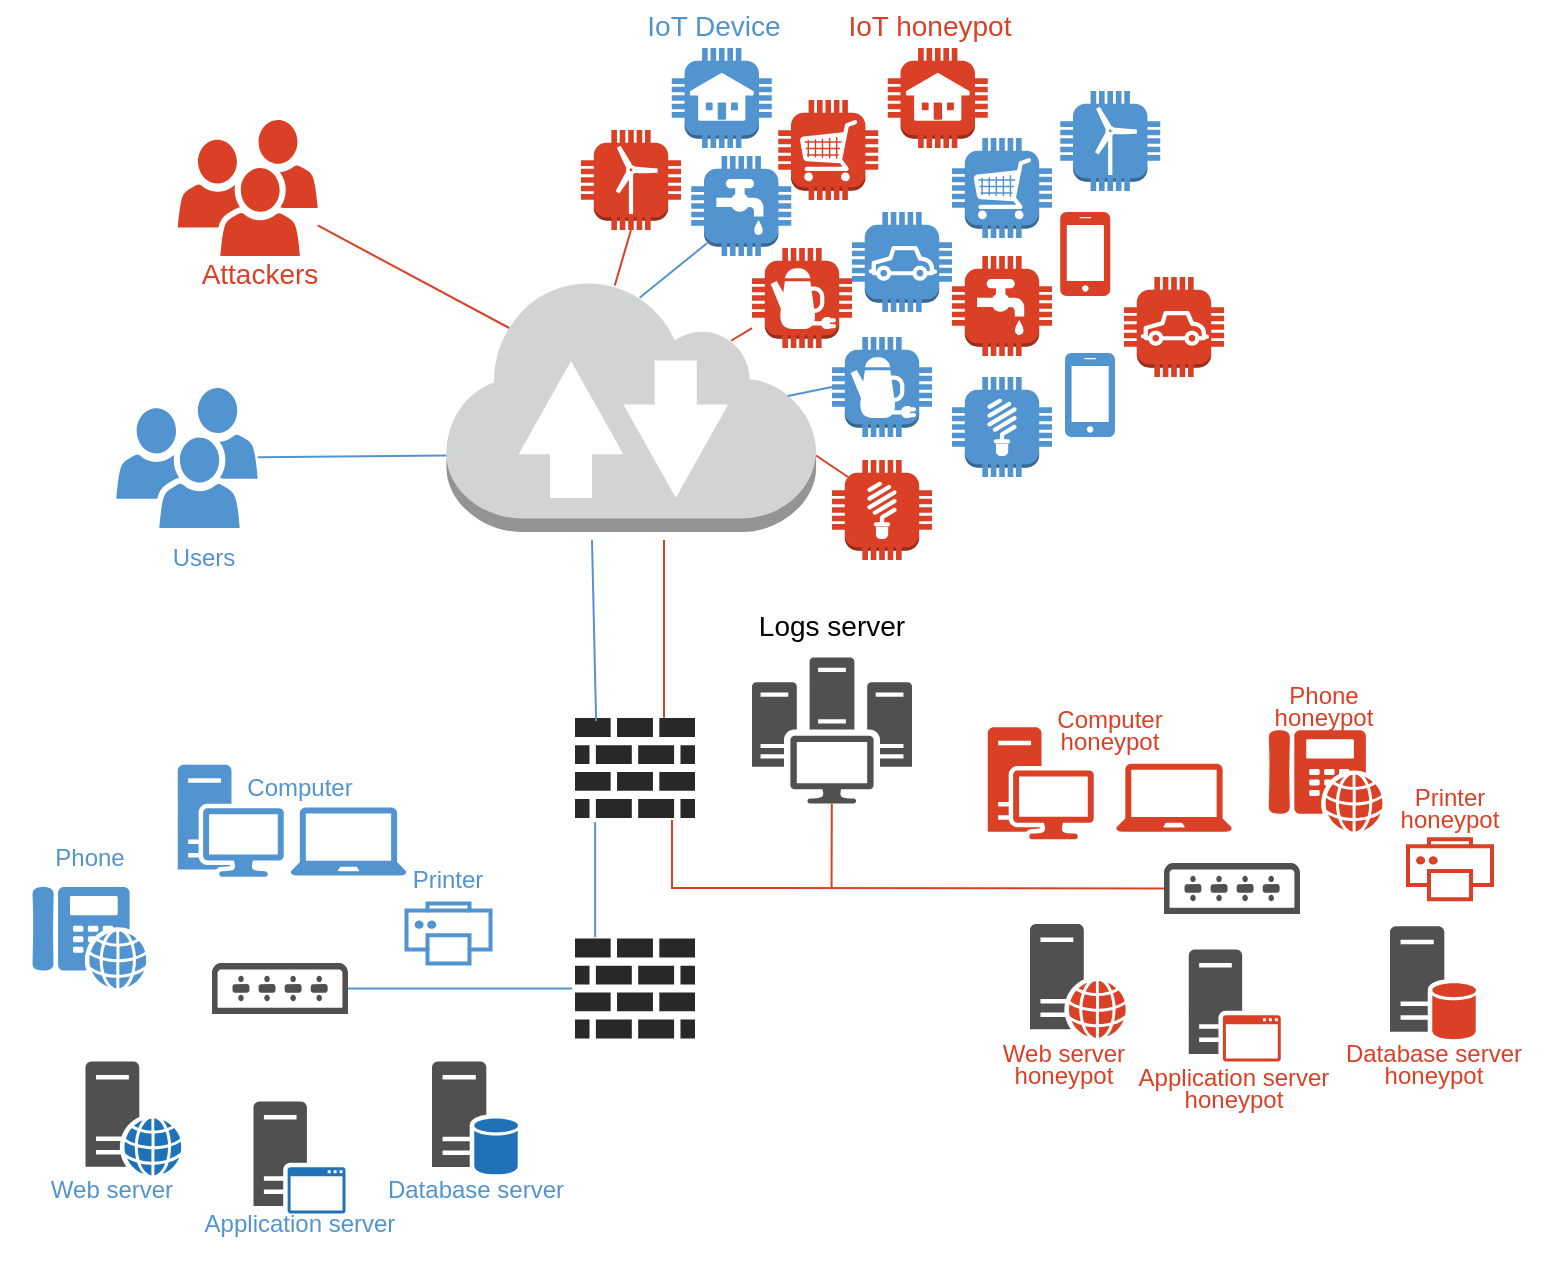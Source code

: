 <mxfile version="17.3.0"><diagram id="AOt0YcBmgDMxbzS7StBO" name="Page-1"><mxGraphModel dx="2148" dy="699" grid="1" gridSize="10" guides="1" tooltips="1" connect="1" arrows="1" fold="1" page="1" pageScale="1" pageWidth="827" pageHeight="1169" math="0" shadow="0"><root><mxCell id="0"/><mxCell id="1" parent="0"/><mxCell id="RQhjkdInds5c9_is4ik2-57" value="" style="outlineConnect=0;dashed=0;verticalLabelPosition=bottom;verticalAlign=top;align=center;html=1;shape=mxgraph.aws3.internet_2;fillColor=#D2D3D3;gradientColor=none;" vertex="1" parent="1"><mxGeometry x="7.18" y="288.5" width="184.87" height="127.5" as="geometry"/></mxCell><mxCell id="RQhjkdInds5c9_is4ik2-26" value="" style="sketch=0;shadow=0;dashed=0;html=1;strokeColor=none;fillColor=#505050;labelPosition=center;verticalLabelPosition=bottom;verticalAlign=top;outlineConnect=0;align=center;shape=mxgraph.office.databases.database_server_blue;" vertex="1" parent="1"><mxGeometry y="680.75" width="43" height="57" as="geometry"/></mxCell><mxCell id="RQhjkdInds5c9_is4ik2-27" value="" style="sketch=0;shadow=0;dashed=0;html=1;strokeColor=none;fillColor=#505050;labelPosition=center;verticalLabelPosition=bottom;verticalAlign=top;outlineConnect=0;align=center;shape=mxgraph.office.databases.database_server_orange;" vertex="1" parent="1"><mxGeometry x="479" y="613.13" width="43" height="57" as="geometry"/></mxCell><mxCell id="RQhjkdInds5c9_is4ik2-29" value="" style="sketch=0;pointerEvents=1;shadow=0;dashed=0;html=1;strokeColor=none;fillColor=#5294CF;labelPosition=center;verticalLabelPosition=bottom;verticalAlign=top;outlineConnect=0;align=center;shape=mxgraph.office.devices.phone_voip;" vertex="1" parent="1"><mxGeometry x="-199.75" y="593.24" width="57" height="51" as="geometry"/></mxCell><mxCell id="RQhjkdInds5c9_is4ik2-30" value="" style="sketch=0;pointerEvents=1;shadow=0;dashed=0;html=1;strokeColor=none;fillColor=#DA4026;labelPosition=center;verticalLabelPosition=bottom;verticalAlign=top;outlineConnect=0;align=center;shape=mxgraph.office.devices.phone_voip;" vertex="1" parent="1"><mxGeometry x="418.38" y="514.87" width="57" height="51" as="geometry"/></mxCell><mxCell id="RQhjkdInds5c9_is4ik2-35" value="" style="sketch=0;pointerEvents=1;shadow=0;dashed=0;html=1;strokeColor=none;fillColor=#DA4026;labelPosition=center;verticalLabelPosition=bottom;verticalAlign=top;outlineConnect=0;align=center;shape=mxgraph.office.devices.workstation;" vertex="1" parent="1"><mxGeometry x="277.88" y="513.62" width="53" height="56" as="geometry"/></mxCell><mxCell id="RQhjkdInds5c9_is4ik2-37" value="" style="sketch=0;pointerEvents=1;shadow=0;dashed=0;html=1;strokeColor=none;fillColor=#505050;labelPosition=center;verticalLabelPosition=bottom;verticalAlign=top;outlineConnect=0;align=center;shape=mxgraph.office.servers.application_server_blue;" vertex="1" parent="1"><mxGeometry x="-89.25" y="700.75" width="46" height="56" as="geometry"/></mxCell><mxCell id="RQhjkdInds5c9_is4ik2-38" value="" style="sketch=0;pointerEvents=1;shadow=0;dashed=0;html=1;strokeColor=none;fillColor=#505050;labelPosition=center;verticalLabelPosition=bottom;verticalAlign=top;outlineConnect=0;align=center;shape=mxgraph.office.servers.application_server_orange;" vertex="1" parent="1"><mxGeometry x="378.38" y="624.75" width="46" height="56" as="geometry"/></mxCell><mxCell id="RQhjkdInds5c9_is4ik2-39" value="" style="sketch=0;pointerEvents=1;shadow=0;dashed=0;html=1;strokeColor=none;fillColor=#505050;labelPosition=center;verticalLabelPosition=bottom;verticalAlign=top;outlineConnect=0;align=center;shape=mxgraph.office.servers.web_server_orange;" vertex="1" parent="1"><mxGeometry x="299" y="612" width="48" height="57" as="geometry"/></mxCell><mxCell id="RQhjkdInds5c9_is4ik2-40" value="" style="sketch=0;pointerEvents=1;shadow=0;dashed=0;html=1;strokeColor=none;fillColor=#505050;labelPosition=center;verticalLabelPosition=bottom;verticalAlign=top;outlineConnect=0;align=center;shape=mxgraph.office.servers.web_server_blue;" vertex="1" parent="1"><mxGeometry x="-173.25" y="680.75" width="48" height="57" as="geometry"/></mxCell><mxCell id="RQhjkdInds5c9_is4ik2-41" value="" style="sketch=0;pointerEvents=1;shadow=0;dashed=0;html=1;strokeColor=none;fillColor=#505050;labelPosition=center;verticalLabelPosition=bottom;verticalAlign=top;outlineConnect=0;align=center;shape=mxgraph.office.servers.scom;" vertex="1" parent="1"><mxGeometry x="160" y="478.75" width="80" height="73" as="geometry"/></mxCell><mxCell id="RQhjkdInds5c9_is4ik2-44" value="" style="sketch=0;pointerEvents=1;shadow=0;dashed=0;html=1;strokeColor=none;labelPosition=center;verticalLabelPosition=bottom;verticalAlign=top;outlineConnect=0;align=center;shape=mxgraph.office.users.users;fillColor=#DA4026;" vertex="1" parent="1"><mxGeometry x="-127.13" y="210" width="70" height="68" as="geometry"/></mxCell><mxCell id="RQhjkdInds5c9_is4ik2-45" value="" style="sketch=0;pointerEvents=1;shadow=0;dashed=0;html=1;strokeColor=none;labelPosition=center;verticalLabelPosition=bottom;verticalAlign=top;outlineConnect=0;align=center;shape=mxgraph.office.users.users;fillColor=#5294CF;" vertex="1" parent="1"><mxGeometry x="-157.88" y="344" width="70.75" height="70" as="geometry"/></mxCell><mxCell id="RQhjkdInds5c9_is4ik2-80" value="" style="sketch=0;pointerEvents=1;shadow=0;dashed=0;html=1;strokeColor=none;fillColor=#5294CF;labelPosition=center;verticalLabelPosition=bottom;verticalAlign=top;outlineConnect=0;align=center;shape=mxgraph.office.devices.laptop;fontSize=18;" vertex="1" parent="1"><mxGeometry x="-70.75" y="553.75" width="58" height="34" as="geometry"/></mxCell><mxCell id="RQhjkdInds5c9_is4ik2-84" value="" style="verticalLabelPosition=bottom;sketch=0;html=1;fillColor=#282828;strokeColor=none;verticalAlign=top;pointerEvents=1;align=center;shape=mxgraph.cisco_safe.security_icons.firewall;fontSize=18;" vertex="1" parent="1"><mxGeometry x="71.5" y="509" width="60" height="50" as="geometry"/></mxCell><mxCell id="RQhjkdInds5c9_is4ik2-100" value="" style="sketch=0;pointerEvents=1;shadow=0;dashed=0;html=1;strokeColor=none;fillColor=#DA4026;labelPosition=center;verticalLabelPosition=bottom;verticalAlign=top;outlineConnect=0;align=center;shape=mxgraph.office.devices.laptop;fontSize=18;" vertex="1" parent="1"><mxGeometry x="342" y="531.87" width="58" height="34" as="geometry"/></mxCell><mxCell id="RQhjkdInds5c9_is4ik2-102" value="" style="sketch=0;pointerEvents=1;shadow=0;dashed=0;html=1;strokeColor=none;fillColor=#5294CF;labelPosition=center;verticalLabelPosition=bottom;verticalAlign=top;outlineConnect=0;align=center;shape=mxgraph.office.devices.workstation;" vertex="1" parent="1"><mxGeometry x="-127.13" y="532.43" width="53" height="56" as="geometry"/></mxCell><mxCell id="RQhjkdInds5c9_is4ik2-103" value="" style="verticalLabelPosition=bottom;sketch=0;html=1;fillColor=#282828;strokeColor=none;verticalAlign=top;pointerEvents=1;align=center;shape=mxgraph.cisco_safe.security_icons.firewall;fontSize=18;" vertex="1" parent="1"><mxGeometry x="71.5" y="619.25" width="60" height="50" as="geometry"/></mxCell><mxCell id="RQhjkdInds5c9_is4ik2-104" value="" style="sketch=0;pointerEvents=1;shadow=0;dashed=0;html=1;strokeColor=none;fillColor=#5294CF;labelPosition=center;verticalLabelPosition=bottom;verticalAlign=top;outlineConnect=0;align=center;shape=mxgraph.office.devices.cell_phone_iphone_standalone;" vertex="1" parent="1"><mxGeometry x="316.5" y="326.5" width="25" height="42" as="geometry"/></mxCell><mxCell id="RQhjkdInds5c9_is4ik2-105" value="" style="outlineConnect=0;dashed=0;verticalLabelPosition=bottom;verticalAlign=top;align=center;html=1;shape=mxgraph.aws3.car;fillColor=#5294CF;gradientColor=none;" vertex="1" parent="1"><mxGeometry x="210" y="256" width="50" height="50" as="geometry"/></mxCell><mxCell id="RQhjkdInds5c9_is4ik2-106" value="" style="outlineConnect=0;dashed=0;verticalLabelPosition=bottom;verticalAlign=top;align=center;html=1;shape=mxgraph.aws3.utility;fillColor=#5294CF;gradientColor=none;" vertex="1" parent="1"><mxGeometry x="129.62" y="228" width="50" height="50" as="geometry"/></mxCell><mxCell id="RQhjkdInds5c9_is4ik2-107" value="" style="outlineConnect=0;dashed=0;verticalLabelPosition=bottom;verticalAlign=top;align=center;html=1;shape=mxgraph.aws3.cart;fillColor=#5294CF;gradientColor=none;" vertex="1" parent="1"><mxGeometry x="260" y="219" width="50" height="50" as="geometry"/></mxCell><mxCell id="RQhjkdInds5c9_is4ik2-108" value="" style="outlineConnect=0;dashed=0;verticalLabelPosition=bottom;verticalAlign=top;align=center;html=1;shape=mxgraph.aws3.coffee_pot;fillColor=#5294CF;gradientColor=none;" vertex="1" parent="1"><mxGeometry x="200" y="318.5" width="50" height="50" as="geometry"/></mxCell><mxCell id="RQhjkdInds5c9_is4ik2-109" value="" style="outlineConnect=0;dashed=0;verticalLabelPosition=bottom;verticalAlign=top;align=center;html=1;shape=mxgraph.aws3.house;fillColor=#5294CF;gradientColor=none;direction=east;" vertex="1" parent="1"><mxGeometry x="119.88" y="174" width="50" height="50" as="geometry"/></mxCell><mxCell id="RQhjkdInds5c9_is4ik2-110" value="" style="outlineConnect=0;dashed=0;verticalLabelPosition=bottom;verticalAlign=top;align=center;html=1;shape=mxgraph.aws3.windfarm;fillColor=#5294CF;gradientColor=none;" vertex="1" parent="1"><mxGeometry x="314.12" y="195.5" width="50" height="50" as="geometry"/></mxCell><mxCell id="RQhjkdInds5c9_is4ik2-111" value="" style="outlineConnect=0;dashed=0;verticalLabelPosition=bottom;verticalAlign=top;align=center;html=1;shape=mxgraph.aws3.lightbulb;fillColor=#5294CF;gradientColor=none;" vertex="1" parent="1"><mxGeometry x="260" y="338.5" width="50" height="50" as="geometry"/></mxCell><mxCell id="RQhjkdInds5c9_is4ik2-116" value="" style="sketch=0;pointerEvents=1;shadow=0;dashed=0;html=1;strokeColor=none;fillColor=#505050;labelPosition=center;verticalLabelPosition=bottom;verticalAlign=top;outlineConnect=0;align=center;shape=mxgraph.office.devices.switch;fontSize=18;" vertex="1" parent="1"><mxGeometry x="-110" y="631.5" width="68" height="25.5" as="geometry"/></mxCell><mxCell id="RQhjkdInds5c9_is4ik2-132" value="" style="endArrow=none;html=1;rounded=0;fontSize=18;strokeColor=#5294CF;entryX=0.168;entryY=-0.013;entryDx=0;entryDy=0;entryPerimeter=0;exitX=0.168;exitY=1.041;exitDx=0;exitDy=0;exitPerimeter=0;" edge="1" parent="1" source="RQhjkdInds5c9_is4ik2-84" target="RQhjkdInds5c9_is4ik2-103"><mxGeometry width="50" height="50" relative="1" as="geometry"><mxPoint x="78.98" y="401.3" as="sourcePoint"/><mxPoint x="-50.5" y="400.8" as="targetPoint"/></mxGeometry></mxCell><mxCell id="RQhjkdInds5c9_is4ik2-136" value="" style="endArrow=none;html=1;rounded=0;fontSize=18;strokeColor=#DA4026;" edge="1" parent="1" target="RQhjkdInds5c9_is4ik2-147"><mxGeometry width="50" height="50" relative="1" as="geometry"><mxPoint x="120" y="560" as="sourcePoint"/><mxPoint x="253" y="540" as="targetPoint"/><Array as="points"><mxPoint x="120" y="594"/></Array></mxGeometry></mxCell><mxCell id="RQhjkdInds5c9_is4ik2-141" value="" style="endArrow=none;html=1;rounded=0;fontSize=18;strokeColor=#5294CF;entryX=0.176;entryY=0.031;entryDx=0;entryDy=0;entryPerimeter=0;" edge="1" parent="1" target="RQhjkdInds5c9_is4ik2-84"><mxGeometry width="50" height="50" relative="1" as="geometry"><mxPoint x="80" y="420" as="sourcePoint"/><mxPoint x="100" y="512" as="targetPoint"/></mxGeometry></mxCell><mxCell id="RQhjkdInds5c9_is4ik2-143" value="" style="html=1;verticalLabelPosition=bottom;align=center;labelBackgroundColor=#ffffff;verticalAlign=top;strokeWidth=2;strokeColor=#5294CF;shadow=0;dashed=0;shape=mxgraph.ios7.icons.printer;fontSize=18;fillColor=#ffffff;" vertex="1" parent="1"><mxGeometry x="-12.75" y="601.75" width="42" height="30" as="geometry"/></mxCell><mxCell id="RQhjkdInds5c9_is4ik2-145" value="" style="html=1;verticalLabelPosition=bottom;align=center;labelBackgroundColor=#ffffff;verticalAlign=top;strokeWidth=2;strokeColor=#DA4026;shadow=0;dashed=0;shape=mxgraph.ios7.icons.printer;fontSize=18;fillColor=#ffffff;" vertex="1" parent="1"><mxGeometry x="488" y="569.62" width="42" height="30" as="geometry"/></mxCell><mxCell id="RQhjkdInds5c9_is4ik2-147" value="" style="sketch=0;pointerEvents=1;shadow=0;dashed=0;html=1;strokeColor=none;fillColor=#505050;labelPosition=center;verticalLabelPosition=bottom;verticalAlign=top;outlineConnect=0;align=center;shape=mxgraph.office.devices.switch;fontSize=18;" vertex="1" parent="1"><mxGeometry x="366" y="581.5" width="68" height="25.5" as="geometry"/></mxCell><mxCell id="RQhjkdInds5c9_is4ik2-151" value="" style="endArrow=none;html=1;rounded=0;fontSize=18;strokeColor=#5294CF;" edge="1" parent="1" target="RQhjkdInds5c9_is4ik2-116"><mxGeometry width="50" height="50" relative="1" as="geometry"><mxPoint x="70" y="644.25" as="sourcePoint"/><mxPoint x="-50.5" y="351.05" as="targetPoint"/></mxGeometry></mxCell><mxCell id="RQhjkdInds5c9_is4ik2-153" value="" style="endArrow=none;html=1;rounded=0;fontSize=18;strokeColor=#DA4026;exitX=0.743;exitY=-0.03;exitDx=0;exitDy=0;exitPerimeter=0;" edge="1" parent="1" target="RQhjkdInds5c9_is4ik2-41"><mxGeometry width="50" height="50" relative="1" as="geometry"><mxPoint x="199.78" y="594.5" as="sourcePoint"/><mxPoint x="210" y="562" as="targetPoint"/></mxGeometry></mxCell><mxCell id="RQhjkdInds5c9_is4ik2-154" value="&lt;font style=&quot;font-size: 14px&quot;&gt;Logs server&lt;/font&gt;" style="text;html=1;strokeColor=none;fillColor=none;align=center;verticalAlign=middle;whiteSpace=wrap;rounded=0;fontSize=18;" vertex="1" parent="1"><mxGeometry x="150" y="450" width="100" height="24" as="geometry"/></mxCell><mxCell id="RQhjkdInds5c9_is4ik2-156" value="" style="sketch=0;pointerEvents=1;shadow=0;dashed=0;html=1;strokeColor=none;fillColor=#DA4026;labelPosition=center;verticalLabelPosition=bottom;verticalAlign=top;outlineConnect=0;align=center;shape=mxgraph.office.devices.cell_phone_iphone_standalone;" vertex="1" parent="1"><mxGeometry x="314.12" y="256" width="25" height="42" as="geometry"/></mxCell><mxCell id="RQhjkdInds5c9_is4ik2-157" value="" style="outlineConnect=0;dashed=0;verticalLabelPosition=bottom;verticalAlign=top;align=center;html=1;shape=mxgraph.aws3.car;fillColor=#DA4026;gradientColor=none;" vertex="1" parent="1"><mxGeometry x="346.0" y="288.5" width="50" height="50" as="geometry"/></mxCell><mxCell id="RQhjkdInds5c9_is4ik2-158" value="" style="outlineConnect=0;dashed=0;verticalLabelPosition=bottom;verticalAlign=top;align=center;html=1;shape=mxgraph.aws3.utility;fillColor=#DA4026;gradientColor=none;" vertex="1" parent="1"><mxGeometry x="260" y="278" width="50" height="50" as="geometry"/></mxCell><mxCell id="RQhjkdInds5c9_is4ik2-159" value="" style="outlineConnect=0;dashed=0;verticalLabelPosition=bottom;verticalAlign=top;align=center;html=1;shape=mxgraph.aws3.cart;fillColor=#DA4026;gradientColor=none;" vertex="1" parent="1"><mxGeometry x="173.12" y="200" width="50" height="50" as="geometry"/></mxCell><mxCell id="RQhjkdInds5c9_is4ik2-160" value="" style="outlineConnect=0;dashed=0;verticalLabelPosition=bottom;verticalAlign=top;align=center;html=1;shape=mxgraph.aws3.coffee_pot;fillColor=#DA4026;gradientColor=none;" vertex="1" parent="1"><mxGeometry x="160.0" y="274" width="50" height="50" as="geometry"/></mxCell><mxCell id="RQhjkdInds5c9_is4ik2-161" value="" style="outlineConnect=0;dashed=0;verticalLabelPosition=bottom;verticalAlign=top;align=center;html=1;shape=mxgraph.aws3.house;fillColor=#DA4026;gradientColor=none;" vertex="1" parent="1"><mxGeometry x="227.88" y="174" width="50" height="50" as="geometry"/></mxCell><mxCell id="RQhjkdInds5c9_is4ik2-162" value="" style="outlineConnect=0;dashed=0;verticalLabelPosition=bottom;verticalAlign=top;align=center;html=1;shape=mxgraph.aws3.windfarm;fillColor=#DA4026;gradientColor=none;" vertex="1" parent="1"><mxGeometry x="74.5" y="215" width="50" height="50" as="geometry"/></mxCell><mxCell id="RQhjkdInds5c9_is4ik2-163" value="" style="outlineConnect=0;dashed=0;verticalLabelPosition=bottom;verticalAlign=top;align=center;html=1;shape=mxgraph.aws3.lightbulb;fillColor=#DA4026;gradientColor=none;" vertex="1" parent="1"><mxGeometry x="200" y="380" width="50" height="50" as="geometry"/></mxCell><mxCell id="RQhjkdInds5c9_is4ik2-179" value="" style="endArrow=none;html=1;rounded=0;fontSize=18;strokeColor=#DA4026;exitX=0.17;exitY=0.2;exitDx=0;exitDy=0;exitPerimeter=0;" edge="1" parent="1" source="RQhjkdInds5c9_is4ik2-57" target="RQhjkdInds5c9_is4ik2-44"><mxGeometry width="50" height="50" relative="1" as="geometry"><mxPoint x="268.12" y="393.5" as="sourcePoint"/><mxPoint x="148.87" y="441.984" as="targetPoint"/></mxGeometry></mxCell><mxCell id="RQhjkdInds5c9_is4ik2-180" value="" style="endArrow=none;html=1;rounded=0;fontSize=18;strokeColor=#DA4026;entryX=0.742;entryY=-0.003;entryDx=0;entryDy=0;entryPerimeter=0;" edge="1" parent="1" target="RQhjkdInds5c9_is4ik2-84"><mxGeometry width="50" height="50" relative="1" as="geometry"><mxPoint x="116" y="420" as="sourcePoint"/><mxPoint x="273.38" y="302" as="targetPoint"/></mxGeometry></mxCell><mxCell id="RQhjkdInds5c9_is4ik2-182" value="&lt;font style=&quot;font-size: 14px&quot; color=&quot;#DA4026&quot;&gt;IoT honeypot&lt;br&gt;&lt;/font&gt;" style="text;html=1;strokeColor=none;fillColor=none;align=center;verticalAlign=middle;whiteSpace=wrap;rounded=0;fontSize=18;fontcolor=#DA4026;" vertex="1" parent="1"><mxGeometry x="198.5" y="150" width="100" height="24" as="geometry"/></mxCell><mxCell id="RQhjkdInds5c9_is4ik2-185" value="" style="endArrow=none;html=1;rounded=0;fontSize=18;strokeColor=#5294CF;entryX=0;entryY=0.7;entryDx=0;entryDy=0;entryPerimeter=0;" edge="1" parent="1" source="RQhjkdInds5c9_is4ik2-45" target="RQhjkdInds5c9_is4ik2-57"><mxGeometry width="50" height="50" relative="1" as="geometry"><mxPoint x="88.12" y="423.5" as="sourcePoint"/><mxPoint x="90.18" y="604.05" as="targetPoint"/></mxGeometry></mxCell><mxCell id="RQhjkdInds5c9_is4ik2-189" value="&lt;div&gt;&lt;font style=&quot;font-size: 14px&quot; color=&quot;#5294CF&quot;&gt;IoT Device&lt;/font&gt;&lt;/div&gt;" style="text;html=1;strokeColor=none;fillColor=none;align=center;verticalAlign=middle;whiteSpace=wrap;rounded=0;fontSize=18;" vertex="1" parent="1"><mxGeometry x="91.38" y="150" width="100" height="24" as="geometry"/></mxCell><mxCell id="RQhjkdInds5c9_is4ik2-204" value="&lt;p style=&quot;line-height: 0&quot;&gt;&lt;font style=&quot;font-size: 12px ; line-height: 0.9&quot; color=&quot;#DA4026&quot;&gt;Phone &lt;br&gt;honeypot&lt;br&gt;&lt;/font&gt;&lt;/p&gt;" style="text;html=1;strokeColor=none;fillColor=none;align=center;verticalAlign=middle;whiteSpace=wrap;rounded=0;fontSize=18;fontcolor=#DA4026;" vertex="1" parent="1"><mxGeometry x="396" y="490.87" width="100" height="24" as="geometry"/></mxCell><mxCell id="RQhjkdInds5c9_is4ik2-205" value="&lt;p style=&quot;line-height: 0&quot;&gt;&lt;font style=&quot;font-size: 12px ; line-height: 0.9&quot; color=&quot;#DA4026&quot;&gt;Computer &lt;br&gt;honeypot&lt;br&gt;&lt;/font&gt;&lt;/p&gt;" style="text;html=1;strokeColor=none;fillColor=none;align=center;verticalAlign=middle;whiteSpace=wrap;rounded=0;fontSize=18;fontcolor=#DA4026;" vertex="1" parent="1"><mxGeometry x="289.12" y="503.25" width="100" height="24" as="geometry"/></mxCell><mxCell id="RQhjkdInds5c9_is4ik2-206" value="&lt;p style=&quot;line-height: 0&quot;&gt;&lt;font style=&quot;font-size: 12px ; line-height: 0.9&quot; color=&quot;#DA4026&quot;&gt;Printer &lt;br&gt;honeypot&lt;br&gt;&lt;/font&gt;&lt;/p&gt;" style="text;html=1;strokeColor=none;fillColor=none;align=center;verticalAlign=middle;whiteSpace=wrap;rounded=0;fontSize=18;fontcolor=#DA4026;" vertex="1" parent="1"><mxGeometry x="459.38" y="541.87" width="100" height="24" as="geometry"/></mxCell><mxCell id="RQhjkdInds5c9_is4ik2-207" value="&lt;p style=&quot;line-height: 0&quot;&gt;&lt;font style=&quot;font-size: 12px ; line-height: 0.9&quot; color=&quot;#DA4026&quot;&gt;Database server&lt;br&gt;honeypot&lt;br&gt;&lt;/font&gt;&lt;/p&gt;" style="text;html=1;strokeColor=none;fillColor=none;align=center;verticalAlign=middle;whiteSpace=wrap;rounded=0;fontSize=18;fontcolor=#DA4026;" vertex="1" parent="1"><mxGeometry x="451.38" y="670.13" width="100" height="24" as="geometry"/></mxCell><mxCell id="RQhjkdInds5c9_is4ik2-208" value="&lt;p style=&quot;line-height: 0&quot;&gt;&lt;font style=&quot;font-size: 12px ; line-height: 0.9&quot; color=&quot;#DA4026&quot;&gt;Application server&lt;br&gt;honeypot&lt;br&gt;&lt;/font&gt;&lt;/p&gt;" style="text;html=1;strokeColor=none;fillColor=none;align=center;verticalAlign=middle;whiteSpace=wrap;rounded=0;fontSize=18;fontcolor=#DA4026;" vertex="1" parent="1"><mxGeometry x="351.38" y="681.5" width="100" height="24" as="geometry"/></mxCell><mxCell id="RQhjkdInds5c9_is4ik2-209" value="&lt;p style=&quot;line-height: 0&quot;&gt;&lt;font style=&quot;font-size: 12px ; line-height: 0.9&quot; color=&quot;#5294CF&quot;&gt;Web server&lt;br&gt;&lt;/font&gt;&lt;/p&gt;" style="text;html=1;strokeColor=none;fillColor=none;align=center;verticalAlign=middle;whiteSpace=wrap;rounded=0;fontSize=18;fontcolor=#DA4026;" vertex="1" parent="1"><mxGeometry x="-210" y="732.75" width="100" height="24" as="geometry"/></mxCell><mxCell id="RQhjkdInds5c9_is4ik2-210" value="&lt;p style=&quot;line-height: 0&quot;&gt;&lt;font style=&quot;font-size: 12px ; line-height: 0.9&quot; color=&quot;#5294CF&quot;&gt;Computer&lt;br&gt;&lt;/font&gt;&lt;/p&gt;" style="text;html=1;strokeColor=none;fillColor=none;align=center;verticalAlign=middle;whiteSpace=wrap;rounded=0;fontSize=18;fontcolor=#DA4026;" vertex="1" parent="1"><mxGeometry x="-110.38" y="532.43" width="88.25" height="22.25" as="geometry"/></mxCell><mxCell id="RQhjkdInds5c9_is4ik2-213" value="&lt;div&gt;&lt;font style=&quot;font-size: 12px ; line-height: 0.9&quot; color=&quot;#5294CF&quot;&gt;Printer&lt;/font&gt;&lt;/div&gt;" style="text;html=1;strokeColor=none;fillColor=none;align=center;verticalAlign=middle;whiteSpace=wrap;rounded=0;fontSize=18;fontcolor=#DA4026;" vertex="1" parent="1"><mxGeometry x="-35.87" y="577.37" width="88.25" height="22.25" as="geometry"/></mxCell><mxCell id="RQhjkdInds5c9_is4ik2-215" value="&lt;div&gt;&lt;font style=&quot;font-size: 12px ; line-height: 0.9&quot; color=&quot;#5294CF&quot;&gt;Phone&lt;/font&gt;&lt;/div&gt;" style="text;html=1;strokeColor=none;fillColor=none;align=center;verticalAlign=middle;whiteSpace=wrap;rounded=0;fontSize=18;fontcolor=#DA4026;" vertex="1" parent="1"><mxGeometry x="-215.38" y="565.87" width="88.25" height="22.25" as="geometry"/></mxCell><mxCell id="RQhjkdInds5c9_is4ik2-217" value="&lt;div&gt;&lt;font style=&quot;font-size: 12px ; line-height: 0.9&quot; color=&quot;#5294CF&quot;&gt;Users&lt;/font&gt;&lt;/div&gt;" style="text;html=1;strokeColor=none;fillColor=none;align=center;verticalAlign=middle;whiteSpace=wrap;rounded=0;fontSize=18;fontcolor=#DA4026;" vertex="1" parent="1"><mxGeometry x="-157.87" y="416" width="88.25" height="22.25" as="geometry"/></mxCell><mxCell id="RQhjkdInds5c9_is4ik2-229" value="&lt;p style=&quot;line-height: 0&quot;&gt;&lt;font style=&quot;font-size: 12px ; line-height: 0.9&quot; color=&quot;#DA4026&quot;&gt;Web server&lt;br&gt;honeypot&lt;br&gt;&lt;/font&gt;&lt;/p&gt;" style="text;html=1;strokeColor=none;fillColor=none;align=center;verticalAlign=middle;whiteSpace=wrap;rounded=0;fontSize=18;fontcolor=#DA4026;" vertex="1" parent="1"><mxGeometry x="266" y="670.13" width="100" height="24" as="geometry"/></mxCell><mxCell id="RQhjkdInds5c9_is4ik2-231" value="&lt;p style=&quot;line-height: 0&quot;&gt;&lt;font style=&quot;font-size: 12px ; line-height: 0.9&quot; color=&quot;#DA4026&quot;&gt;&lt;font color=&quot;#5294CF&quot;&gt;Application server&lt;/font&gt;&lt;br&gt;&lt;/font&gt;&lt;/p&gt;" style="text;html=1;strokeColor=none;fillColor=none;align=center;verticalAlign=middle;whiteSpace=wrap;rounded=0;fontSize=18;fontcolor=#DA4026;" vertex="1" parent="1"><mxGeometry x="-116.26" y="750" width="100" height="24" as="geometry"/></mxCell><mxCell id="RQhjkdInds5c9_is4ik2-232" value="&lt;p style=&quot;line-height: 0&quot;&gt;&lt;font style=&quot;font-size: 12px ; line-height: 0.9&quot; color=&quot;#5294CF&quot;&gt;Database server&lt;br&gt;&lt;/font&gt;&lt;/p&gt;" style="text;html=1;strokeColor=none;fillColor=none;align=center;verticalAlign=middle;whiteSpace=wrap;rounded=0;fontSize=18;fontcolor=#DA4026;" vertex="1" parent="1"><mxGeometry x="-27.62" y="732.75" width="100" height="24" as="geometry"/></mxCell><mxCell id="RQhjkdInds5c9_is4ik2-235" value="&lt;font style=&quot;font-size: 14px&quot; color=&quot;#DA4026&quot;&gt;Attackers&lt;br&gt;&lt;/font&gt;" style="text;html=1;strokeColor=none;fillColor=none;align=center;verticalAlign=middle;whiteSpace=wrap;rounded=0;fontSize=18;fontcolor=#DA4026;" vertex="1" parent="1"><mxGeometry x="-135.87" y="274" width="100" height="24" as="geometry"/></mxCell><mxCell id="RQhjkdInds5c9_is4ik2-236" value="" style="endArrow=none;html=1;rounded=0;fontSize=18;strokeColor=#DA4026;exitX=0.5;exitY=1;exitDx=0;exitDy=0;exitPerimeter=0;" edge="1" parent="1" source="RQhjkdInds5c9_is4ik2-162"><mxGeometry width="50" height="50" relative="1" as="geometry"><mxPoint x="187.118" y="344.0" as="sourcePoint"/><mxPoint x="91.38" y="292.74" as="targetPoint"/></mxGeometry></mxCell><mxCell id="RQhjkdInds5c9_is4ik2-237" value="" style="endArrow=none;html=1;rounded=0;fontSize=18;strokeColor=#DA4026;entryX=0.77;entryY=0.25;entryDx=0;entryDy=0;entryPerimeter=0;" edge="1" parent="1" source="RQhjkdInds5c9_is4ik2-160" target="RQhjkdInds5c9_is4ik2-57"><mxGeometry width="50" height="50" relative="1" as="geometry"><mxPoint x="109.5" y="275" as="sourcePoint"/><mxPoint x="130" y="310" as="targetPoint"/></mxGeometry></mxCell><mxCell id="RQhjkdInds5c9_is4ik2-240" value="" style="endArrow=none;html=1;rounded=0;fontSize=18;strokeColor=#5294CF;entryX=0.16;entryY=0.87;entryDx=0;entryDy=0;entryPerimeter=0;" edge="1" parent="1" target="RQhjkdInds5c9_is4ik2-106"><mxGeometry width="50" height="50" relative="1" as="geometry"><mxPoint x="103.81" y="298.909" as="sourcePoint"/><mxPoint x="198.12" y="298" as="targetPoint"/></mxGeometry></mxCell><mxCell id="RQhjkdInds5c9_is4ik2-241" value="" style="endArrow=none;html=1;rounded=0;fontSize=18;strokeColor=#5294CF;entryX=0;entryY=0.5;entryDx=0;entryDy=0;entryPerimeter=0;" edge="1" parent="1" target="RQhjkdInds5c9_is4ik2-108"><mxGeometry width="50" height="50" relative="1" as="geometry"><mxPoint x="177.85" y="347.959" as="sourcePoint"/><mxPoint x="272.16" y="347.05" as="targetPoint"/></mxGeometry></mxCell><mxCell id="RQhjkdInds5c9_is4ik2-242" value="" style="endArrow=none;html=1;rounded=0;fontSize=18;strokeColor=#DA4026;exitX=0.16;exitY=0.17;exitDx=0;exitDy=0;exitPerimeter=0;entryX=1;entryY=0.7;entryDx=0;entryDy=0;entryPerimeter=0;" edge="1" parent="1" source="RQhjkdInds5c9_is4ik2-163" target="RQhjkdInds5c9_is4ik2-57"><mxGeometry width="50" height="50" relative="1" as="geometry"><mxPoint x="162.88" y="316.655" as="sourcePoint"/><mxPoint x="140" y="320" as="targetPoint"/></mxGeometry></mxCell></root></mxGraphModel></diagram></mxfile>